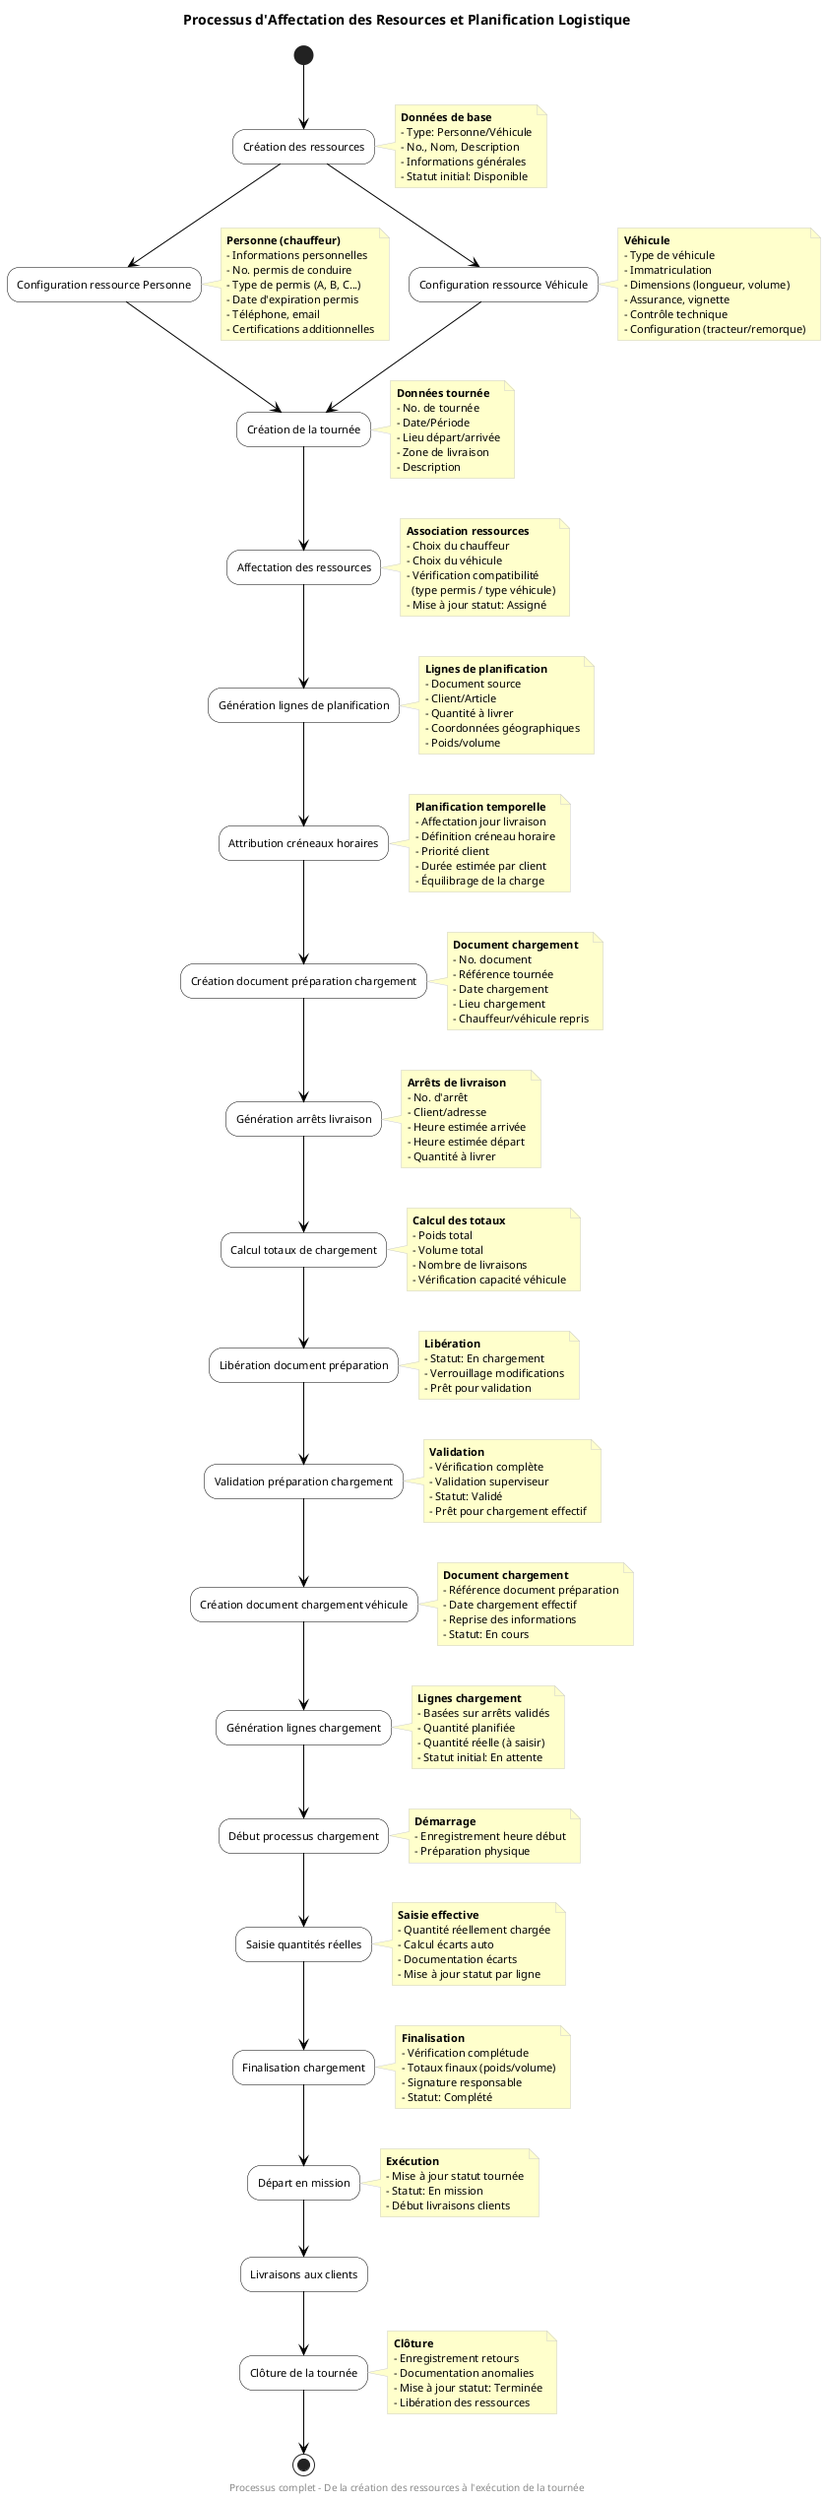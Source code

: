 @startuml Final Logistics Process
skinparam {
  ActivityBackgroundColor white
  ActivityBorderColor black
  ActivityDiamondBackgroundColor white
  ActivityDiamondBorderColor black
  NoteBackgroundColor #FFFFCC
  NoteBorderColor #CCCCCC
  ArrowColor black
  defaultFontName Arial
  defaultFontSize 11
}

title Processus d'Affectation des Resources et Planification Logistique

' Resource Creation Phase
(*) --> "Création des ressources"
note right #FFFFCC
  <b>Données de base</b>
  - Type: Personne/Véhicule
  - No., Nom, Description
  - Informations générales
  - Statut initial: Disponible
end note

' Person and Vehicle Configuration
"Création des ressources" --> "Configuration ressource Personne"
note right #FFFFCC
  <b>Personne (chauffeur)</b>
  - Informations personnelles
  - No. permis de conduire
  - Type de permis (A, B, C...)
  - Date d'expiration permis
  - Téléphone, email
  - Certifications additionnelles
end note

"Création des ressources" --> "Configuration ressource Véhicule"
note right #FFFFCC
  <b>Véhicule</b>
  - Type de véhicule
  - Immatriculation
  - Dimensions (longueur, volume)
  - Assurance, vignette
  - Contrôle technique
  - Configuration (tracteur/remorque)
end note

' Tour Planning Phase
"Configuration ressource Personne" -down-> "Création de la tournée"
"Configuration ressource Véhicule" -down-> "Création de la tournée"
note right #FFFFCC
  <b>Données tournée</b>
  - No. de tournée
  - Date/Période
  - Lieu départ/arrivée
  - Zone de livraison
  - Description
end note

"Création de la tournée" -down-> "Affectation des ressources"
note right #FFFFCC
  <b>Association ressources</b>
  - Choix du chauffeur
  - Choix du véhicule
  - Vérification compatibilité
    (type permis / type véhicule)
  - Mise à jour statut: Assigné
end note

"Affectation des ressources" -down-> "Génération lignes de planification"
note right #FFFFCC
  <b>Lignes de planification</b>
  - Document source
  - Client/Article
  - Quantité à livrer
  - Coordonnées géographiques
  - Poids/volume
end note

"Génération lignes de planification" -down-> "Attribution créneaux horaires"
note right #FFFFCC
  <b>Planification temporelle</b>
  - Affectation jour livraison
  - Définition créneau horaire
  - Priorité client
  - Durée estimée par client
  - Équilibrage de la charge
end note

' Vehicle Loading Preparation
"Attribution créneaux horaires" -down-> "Création document préparation chargement"
note right #FFFFCC
  <b>Document chargement</b>
  - No. document
  - Référence tournée
  - Date chargement
  - Lieu chargement
  - Chauffeur/véhicule repris
end note

"Création document préparation chargement" -down-> "Génération arrêts livraison"
note right #FFFFCC
  <b>Arrêts de livraison</b>
  - No. d'arrêt
  - Client/adresse
  - Heure estimée arrivée
  - Heure estimée départ
  - Quantité à livrer
end note

"Génération arrêts livraison" -down-> "Calcul totaux de chargement"
note right #FFFFCC
  <b>Calcul des totaux</b>
  - Poids total
  - Volume total
  - Nombre de livraisons
  - Vérification capacité véhicule
end note

"Calcul totaux de chargement" -down-> "Libération document préparation"
note right #FFFFCC
  <b>Libération</b>
  - Statut: En chargement
  - Verrouillage modifications
  - Prêt pour validation
end note

"Libération document préparation" -down-> "Validation préparation chargement"
note right #FFFFCC
  <b>Validation</b>
  - Vérification complète
  - Validation superviseur
  - Statut: Validé
  - Prêt pour chargement effectif
end note

' Vehicle Charging
"Validation préparation chargement" -down-> "Création document chargement véhicule"
note right #FFFFCC
  <b>Document chargement</b>
  - Référence document préparation
  - Date chargement effectif
  - Reprise des informations
  - Statut: En cours
end note

"Création document chargement véhicule" -down-> "Génération lignes chargement"
note right #FFFFCC
  <b>Lignes chargement</b>
  - Basées sur arrêts validés
  - Quantité planifiée
  - Quantité réelle (à saisir)
  - Statut initial: En attente
end note

"Génération lignes chargement" -down-> "Début processus chargement"
note right #FFFFCC
  <b>Démarrage</b>
  - Enregistrement heure début
  - Préparation physique
end note

"Début processus chargement" -down-> "Saisie quantités réelles"
note right #FFFFCC
  <b>Saisie effective</b>
  - Quantité réellement chargée
  - Calcul écarts auto
  - Documentation écarts
  - Mise à jour statut par ligne
end note

"Saisie quantités réelles" -down-> "Finalisation chargement"
note right #FFFFCC
  <b>Finalisation</b>
  - Vérification complétude
  - Totaux finaux (poids/volume)
  - Signature responsable
  - Statut: Complété
end note

' Tour Execution
"Finalisation chargement" -down-> "Départ en mission"
note right #FFFFCC
  <b>Exécution</b>
  - Mise à jour statut tournée
  - Statut: En mission
  - Début livraisons clients
end note

"Départ en mission" -down-> "Livraisons aux clients"

"Livraisons aux clients" -down-> "Clôture de la tournée"
note right #FFFFCC
  <b>Clôture</b>
  - Enregistrement retours
  - Documentation anomalies
  - Mise à jour statut: Terminée
  - Libération des ressources
end note

"Clôture de la tournée" -down-> (*)

footer Processus complet - De la création des ressources à l'exécution de la tournée

@enduml 